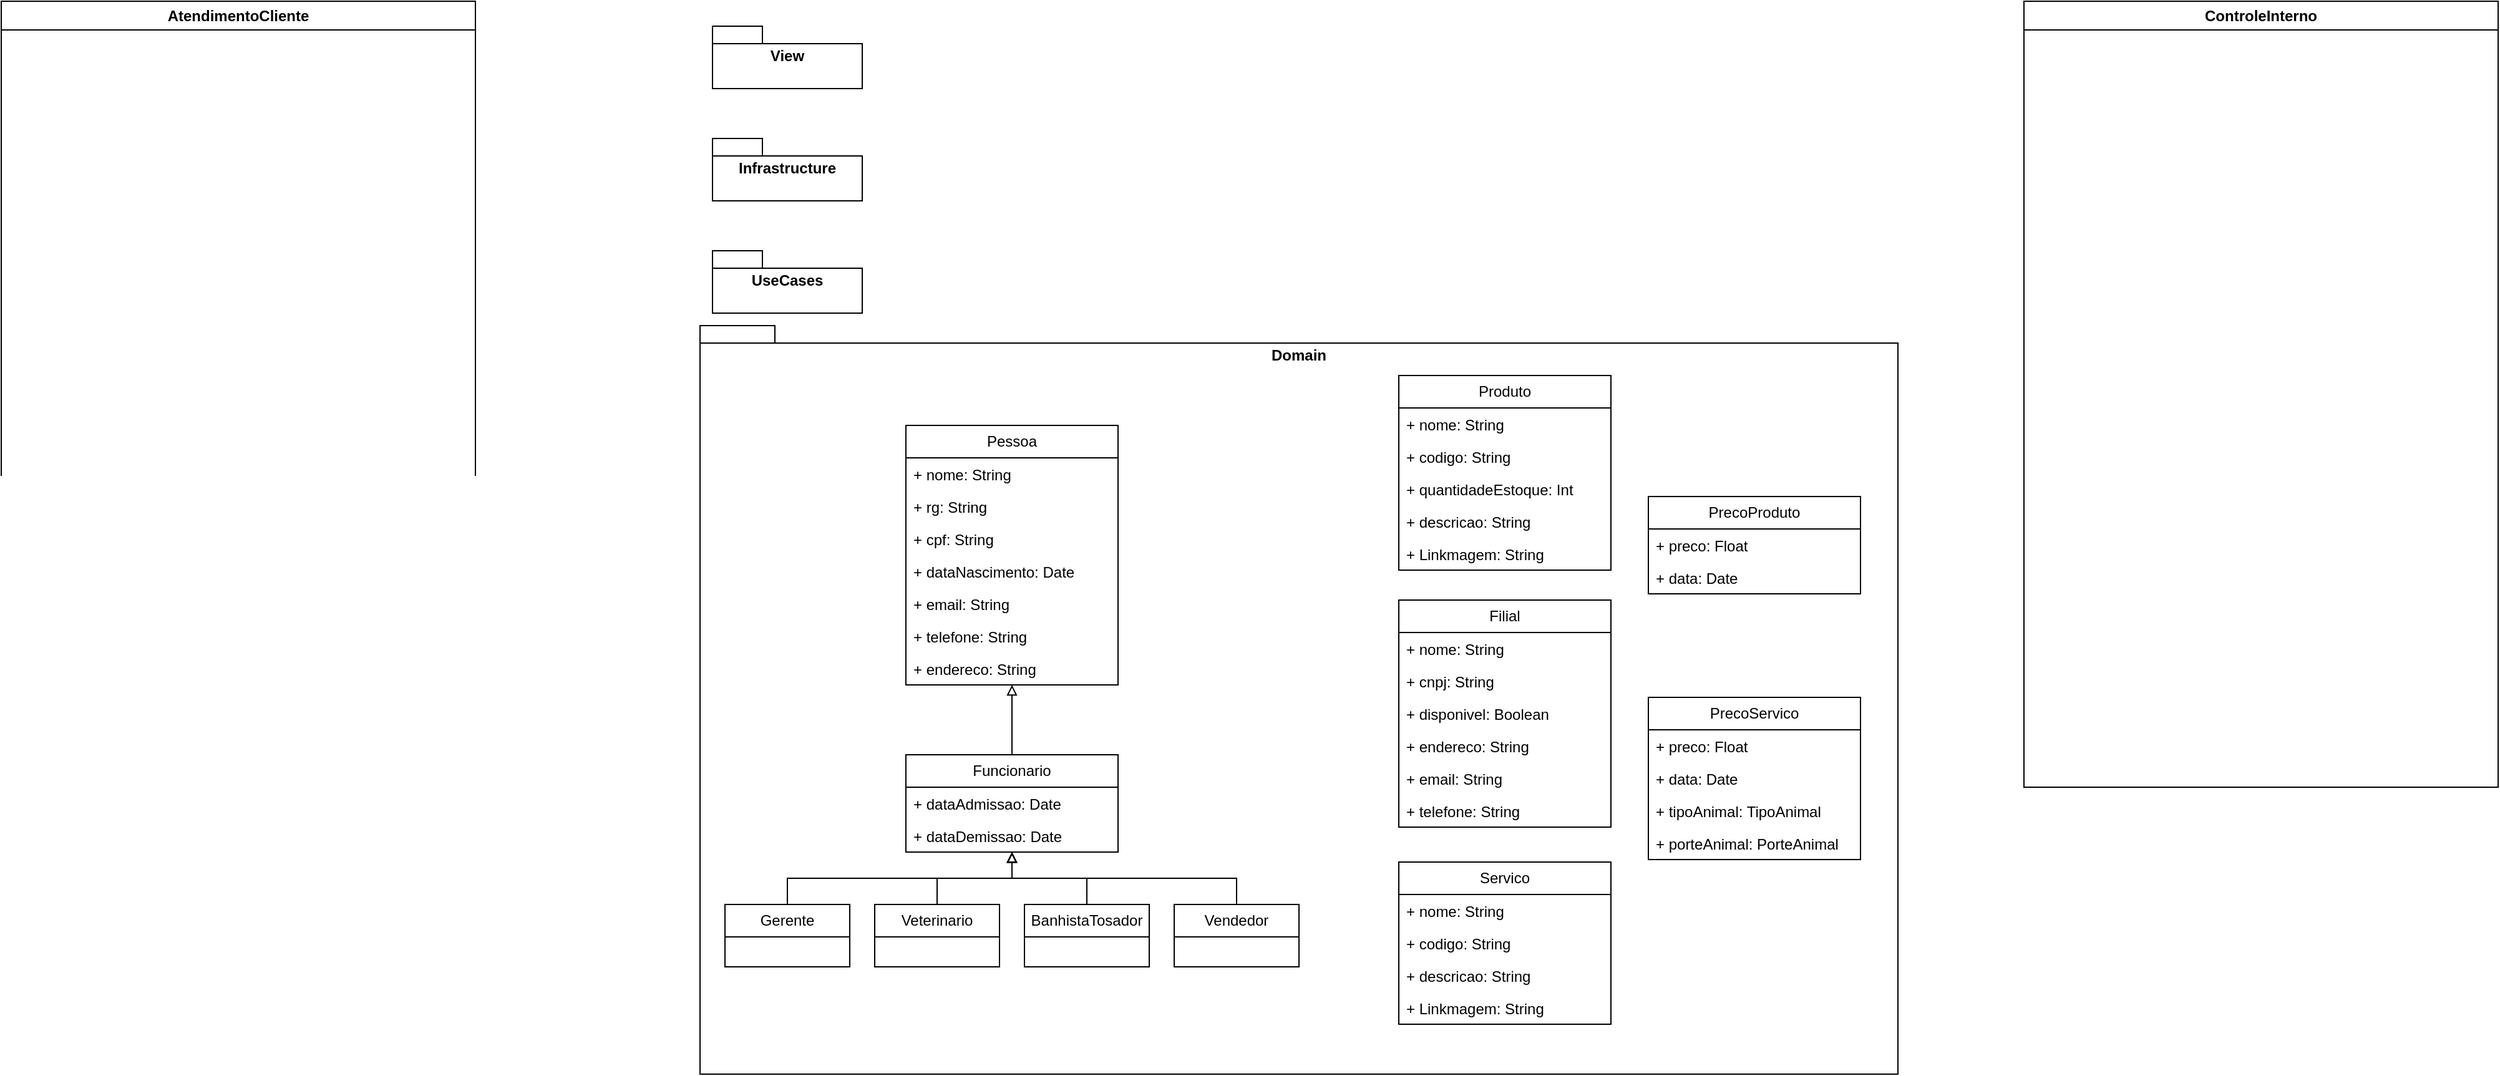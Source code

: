 <mxfile version="28.2.8">
  <diagram name="Página-1" id="Nhd8CYgIMyzsmCHDjpIA">
    <mxGraphModel dx="4257" dy="1978" grid="1" gridSize="10" guides="1" tooltips="1" connect="1" arrows="1" fold="1" page="1" pageScale="1" pageWidth="827" pageHeight="1169" math="0" shadow="0">
      <root>
        <mxCell id="0" />
        <mxCell id="1" parent="0" />
        <mxCell id="zKRFpH8LsfMyVIRQmf_E-2" value="AtendimentoCliente" style="swimlane;whiteSpace=wrap;html=1;" vertex="1" parent="1">
          <mxGeometry x="-587" y="155" width="380" height="630" as="geometry" />
        </mxCell>
        <mxCell id="zKRFpH8LsfMyVIRQmf_E-4" value="Infrastructure" style="shape=folder;fontStyle=1;spacingTop=10;tabWidth=40;tabHeight=14;tabPosition=left;html=1;whiteSpace=wrap;verticalAlign=top;" vertex="1" parent="1">
          <mxGeometry x="-17" y="265" width="120" height="50" as="geometry" />
        </mxCell>
        <mxCell id="zKRFpH8LsfMyVIRQmf_E-5" value="UseCases" style="shape=folder;fontStyle=1;spacingTop=10;tabWidth=40;tabHeight=14;tabPosition=left;html=1;whiteSpace=wrap;verticalAlign=top;" vertex="1" parent="1">
          <mxGeometry x="-17" y="355" width="120" height="50" as="geometry" />
        </mxCell>
        <mxCell id="zKRFpH8LsfMyVIRQmf_E-7" value="ControleInterno" style="swimlane;whiteSpace=wrap;html=1;" vertex="1" parent="1">
          <mxGeometry x="1034" y="155" width="380" height="630" as="geometry" />
        </mxCell>
        <mxCell id="zKRFpH8LsfMyVIRQmf_E-9" value="Domain" style="shape=folder;fontStyle=1;spacingTop=10;tabWidth=40;tabHeight=14;tabPosition=left;html=1;whiteSpace=wrap;align=center;verticalAlign=top;" vertex="1" parent="1">
          <mxGeometry x="-27" y="415" width="960" height="600" as="geometry" />
        </mxCell>
        <mxCell id="zKRFpH8LsfMyVIRQmf_E-11" value="View" style="shape=folder;fontStyle=1;spacingTop=10;tabWidth=40;tabHeight=14;tabPosition=left;html=1;whiteSpace=wrap;verticalAlign=top;" vertex="1" parent="1">
          <mxGeometry x="-17" y="175" width="120" height="50" as="geometry" />
        </mxCell>
        <mxCell id="zKRFpH8LsfMyVIRQmf_E-32" style="edgeStyle=orthogonalEdgeStyle;rounded=0;orthogonalLoop=1;jettySize=auto;html=1;exitX=0.5;exitY=1;exitDx=0;exitDy=0;entryX=0.5;entryY=0;entryDx=0;entryDy=0;endArrow=none;endFill=0;startArrow=block;startFill=0;" edge="1" parent="1" source="zKRFpH8LsfMyVIRQmf_E-14" target="zKRFpH8LsfMyVIRQmf_E-22">
          <mxGeometry relative="1" as="geometry" />
        </mxCell>
        <mxCell id="zKRFpH8LsfMyVIRQmf_E-14" value="Pessoa" style="swimlane;fontStyle=0;childLayout=stackLayout;horizontal=1;startSize=26;fillColor=none;horizontalStack=0;resizeParent=1;resizeParentMax=0;resizeLast=0;collapsible=1;marginBottom=0;whiteSpace=wrap;html=1;" vertex="1" parent="1">
          <mxGeometry x="138" y="495" width="170" height="208" as="geometry">
            <mxRectangle x="230" y="606" width="80" height="30" as="alternateBounds" />
          </mxGeometry>
        </mxCell>
        <mxCell id="zKRFpH8LsfMyVIRQmf_E-15" value="+ nome: String" style="text;strokeColor=none;fillColor=none;align=left;verticalAlign=top;spacingLeft=4;spacingRight=4;overflow=hidden;rotatable=0;points=[[0,0.5],[1,0.5]];portConstraint=eastwest;whiteSpace=wrap;html=1;" vertex="1" parent="zKRFpH8LsfMyVIRQmf_E-14">
          <mxGeometry y="26" width="170" height="26" as="geometry" />
        </mxCell>
        <mxCell id="zKRFpH8LsfMyVIRQmf_E-17" value="+ rg: String" style="text;strokeColor=none;fillColor=none;align=left;verticalAlign=top;spacingLeft=4;spacingRight=4;overflow=hidden;rotatable=0;points=[[0,0.5],[1,0.5]];portConstraint=eastwest;whiteSpace=wrap;html=1;" vertex="1" parent="zKRFpH8LsfMyVIRQmf_E-14">
          <mxGeometry y="52" width="170" height="26" as="geometry" />
        </mxCell>
        <mxCell id="zKRFpH8LsfMyVIRQmf_E-21" value="+ cpf: String" style="text;strokeColor=none;fillColor=none;align=left;verticalAlign=top;spacingLeft=4;spacingRight=4;overflow=hidden;rotatable=0;points=[[0,0.5],[1,0.5]];portConstraint=eastwest;whiteSpace=wrap;html=1;" vertex="1" parent="zKRFpH8LsfMyVIRQmf_E-14">
          <mxGeometry y="78" width="170" height="26" as="geometry" />
        </mxCell>
        <mxCell id="zKRFpH8LsfMyVIRQmf_E-16" value="+ dataNascimento: Date" style="text;strokeColor=none;fillColor=none;align=left;verticalAlign=top;spacingLeft=4;spacingRight=4;overflow=hidden;rotatable=0;points=[[0,0.5],[1,0.5]];portConstraint=eastwest;whiteSpace=wrap;html=1;" vertex="1" parent="zKRFpH8LsfMyVIRQmf_E-14">
          <mxGeometry y="104" width="170" height="26" as="geometry" />
        </mxCell>
        <mxCell id="zKRFpH8LsfMyVIRQmf_E-19" value="+ email: String" style="text;strokeColor=none;fillColor=none;align=left;verticalAlign=top;spacingLeft=4;spacingRight=4;overflow=hidden;rotatable=0;points=[[0,0.5],[1,0.5]];portConstraint=eastwest;whiteSpace=wrap;html=1;" vertex="1" parent="zKRFpH8LsfMyVIRQmf_E-14">
          <mxGeometry y="130" width="170" height="26" as="geometry" />
        </mxCell>
        <mxCell id="zKRFpH8LsfMyVIRQmf_E-18" value="+ telefone: String" style="text;strokeColor=none;fillColor=none;align=left;verticalAlign=top;spacingLeft=4;spacingRight=4;overflow=hidden;rotatable=0;points=[[0,0.5],[1,0.5]];portConstraint=eastwest;whiteSpace=wrap;html=1;" vertex="1" parent="zKRFpH8LsfMyVIRQmf_E-14">
          <mxGeometry y="156" width="170" height="26" as="geometry" />
        </mxCell>
        <mxCell id="zKRFpH8LsfMyVIRQmf_E-20" value="+ endereco: String" style="text;strokeColor=none;fillColor=none;align=left;verticalAlign=top;spacingLeft=4;spacingRight=4;overflow=hidden;rotatable=0;points=[[0,0.5],[1,0.5]];portConstraint=eastwest;whiteSpace=wrap;html=1;" vertex="1" parent="zKRFpH8LsfMyVIRQmf_E-14">
          <mxGeometry y="182" width="170" height="26" as="geometry" />
        </mxCell>
        <mxCell id="zKRFpH8LsfMyVIRQmf_E-39" style="edgeStyle=orthogonalEdgeStyle;rounded=0;orthogonalLoop=1;jettySize=auto;html=1;exitX=0.5;exitY=1;exitDx=0;exitDy=0;startArrow=block;startFill=0;endArrow=none;endFill=0;" edge="1" parent="1" source="zKRFpH8LsfMyVIRQmf_E-22" target="zKRFpH8LsfMyVIRQmf_E-37">
          <mxGeometry relative="1" as="geometry" />
        </mxCell>
        <mxCell id="zKRFpH8LsfMyVIRQmf_E-40" style="edgeStyle=orthogonalEdgeStyle;rounded=0;orthogonalLoop=1;jettySize=auto;html=1;exitX=0.5;exitY=1;exitDx=0;exitDy=0;entryX=0.5;entryY=0;entryDx=0;entryDy=0;startArrow=block;startFill=0;endArrow=none;endFill=0;" edge="1" parent="1" source="zKRFpH8LsfMyVIRQmf_E-22" target="zKRFpH8LsfMyVIRQmf_E-33">
          <mxGeometry relative="1" as="geometry" />
        </mxCell>
        <mxCell id="zKRFpH8LsfMyVIRQmf_E-41" style="edgeStyle=orthogonalEdgeStyle;rounded=0;orthogonalLoop=1;jettySize=auto;html=1;exitX=0.5;exitY=1;exitDx=0;exitDy=0;startArrow=block;startFill=0;endArrow=none;endFill=0;" edge="1" parent="1" source="zKRFpH8LsfMyVIRQmf_E-22" target="zKRFpH8LsfMyVIRQmf_E-38">
          <mxGeometry relative="1" as="geometry" />
        </mxCell>
        <mxCell id="zKRFpH8LsfMyVIRQmf_E-42" style="edgeStyle=orthogonalEdgeStyle;rounded=0;orthogonalLoop=1;jettySize=auto;html=1;exitX=0.5;exitY=1;exitDx=0;exitDy=0;startArrow=block;startFill=0;endArrow=none;endFill=0;" edge="1" parent="1" source="zKRFpH8LsfMyVIRQmf_E-22" target="zKRFpH8LsfMyVIRQmf_E-36">
          <mxGeometry relative="1" as="geometry" />
        </mxCell>
        <mxCell id="zKRFpH8LsfMyVIRQmf_E-22" value="Funcionario" style="swimlane;fontStyle=0;childLayout=stackLayout;horizontal=1;startSize=26;fillColor=none;horizontalStack=0;resizeParent=1;resizeParentMax=0;resizeLast=0;collapsible=1;marginBottom=0;whiteSpace=wrap;html=1;" vertex="1" parent="1">
          <mxGeometry x="138" y="759" width="170" height="78" as="geometry">
            <mxRectangle x="230" y="870" width="100" height="30" as="alternateBounds" />
          </mxGeometry>
        </mxCell>
        <mxCell id="zKRFpH8LsfMyVIRQmf_E-24" value="+ dataAdmissao: Date" style="text;strokeColor=none;fillColor=none;align=left;verticalAlign=top;spacingLeft=4;spacingRight=4;overflow=hidden;rotatable=0;points=[[0,0.5],[1,0.5]];portConstraint=eastwest;whiteSpace=wrap;html=1;" vertex="1" parent="zKRFpH8LsfMyVIRQmf_E-22">
          <mxGeometry y="26" width="170" height="26" as="geometry" />
        </mxCell>
        <mxCell id="zKRFpH8LsfMyVIRQmf_E-25" value="+ dataDemissao: Date" style="text;strokeColor=none;fillColor=none;align=left;verticalAlign=top;spacingLeft=4;spacingRight=4;overflow=hidden;rotatable=0;points=[[0,0.5],[1,0.5]];portConstraint=eastwest;whiteSpace=wrap;html=1;" vertex="1" parent="zKRFpH8LsfMyVIRQmf_E-22">
          <mxGeometry y="52" width="170" height="26" as="geometry" />
        </mxCell>
        <mxCell id="zKRFpH8LsfMyVIRQmf_E-33" value="Veterinario" style="swimlane;fontStyle=0;childLayout=stackLayout;horizontal=1;startSize=26;fillColor=none;horizontalStack=0;resizeParent=1;resizeParentMax=0;resizeLast=0;collapsible=1;marginBottom=0;whiteSpace=wrap;html=1;" vertex="1" parent="1">
          <mxGeometry x="113" y="879" width="100" height="50" as="geometry" />
        </mxCell>
        <mxCell id="zKRFpH8LsfMyVIRQmf_E-36" value="BanhistaTosador" style="swimlane;fontStyle=0;childLayout=stackLayout;horizontal=1;startSize=26;fillColor=none;horizontalStack=0;resizeParent=1;resizeParentMax=0;resizeLast=0;collapsible=1;marginBottom=0;whiteSpace=wrap;html=1;" vertex="1" parent="1">
          <mxGeometry x="233" y="879" width="100" height="50" as="geometry" />
        </mxCell>
        <mxCell id="zKRFpH8LsfMyVIRQmf_E-37" value="Gerente" style="swimlane;fontStyle=0;childLayout=stackLayout;horizontal=1;startSize=26;fillColor=none;horizontalStack=0;resizeParent=1;resizeParentMax=0;resizeLast=0;collapsible=1;marginBottom=0;whiteSpace=wrap;html=1;" vertex="1" parent="1">
          <mxGeometry x="-7" y="879" width="100" height="50" as="geometry" />
        </mxCell>
        <mxCell id="zKRFpH8LsfMyVIRQmf_E-38" value="Vendedor" style="swimlane;fontStyle=0;childLayout=stackLayout;horizontal=1;startSize=26;fillColor=none;horizontalStack=0;resizeParent=1;resizeParentMax=0;resizeLast=0;collapsible=1;marginBottom=0;whiteSpace=wrap;html=1;" vertex="1" parent="1">
          <mxGeometry x="353" y="879" width="100" height="50" as="geometry" />
        </mxCell>
        <mxCell id="zKRFpH8LsfMyVIRQmf_E-46" value="Filial" style="swimlane;fontStyle=0;childLayout=stackLayout;horizontal=1;startSize=26;fillColor=none;horizontalStack=0;resizeParent=1;resizeParentMax=0;resizeLast=0;collapsible=1;marginBottom=0;whiteSpace=wrap;html=1;" vertex="1" parent="1">
          <mxGeometry x="533" y="635" width="170" height="182" as="geometry">
            <mxRectangle x="230" y="870" width="100" height="30" as="alternateBounds" />
          </mxGeometry>
        </mxCell>
        <mxCell id="zKRFpH8LsfMyVIRQmf_E-47" value="+ nome: String" style="text;strokeColor=none;fillColor=none;align=left;verticalAlign=top;spacingLeft=4;spacingRight=4;overflow=hidden;rotatable=0;points=[[0,0.5],[1,0.5]];portConstraint=eastwest;whiteSpace=wrap;html=1;" vertex="1" parent="zKRFpH8LsfMyVIRQmf_E-46">
          <mxGeometry y="26" width="170" height="26" as="geometry" />
        </mxCell>
        <mxCell id="zKRFpH8LsfMyVIRQmf_E-66" value="+ cnpj: String" style="text;strokeColor=none;fillColor=none;align=left;verticalAlign=top;spacingLeft=4;spacingRight=4;overflow=hidden;rotatable=0;points=[[0,0.5],[1,0.5]];portConstraint=eastwest;whiteSpace=wrap;html=1;" vertex="1" parent="zKRFpH8LsfMyVIRQmf_E-46">
          <mxGeometry y="52" width="170" height="26" as="geometry" />
        </mxCell>
        <mxCell id="zKRFpH8LsfMyVIRQmf_E-70" value="+ disponivel: Boolean" style="text;strokeColor=none;fillColor=none;align=left;verticalAlign=top;spacingLeft=4;spacingRight=4;overflow=hidden;rotatable=0;points=[[0,0.5],[1,0.5]];portConstraint=eastwest;whiteSpace=wrap;html=1;" vertex="1" parent="zKRFpH8LsfMyVIRQmf_E-46">
          <mxGeometry y="78" width="170" height="26" as="geometry" />
        </mxCell>
        <mxCell id="zKRFpH8LsfMyVIRQmf_E-65" value="+ endereco: String" style="text;strokeColor=none;fillColor=none;align=left;verticalAlign=top;spacingLeft=4;spacingRight=4;overflow=hidden;rotatable=0;points=[[0,0.5],[1,0.5]];portConstraint=eastwest;whiteSpace=wrap;html=1;" vertex="1" parent="zKRFpH8LsfMyVIRQmf_E-46">
          <mxGeometry y="104" width="170" height="26" as="geometry" />
        </mxCell>
        <mxCell id="zKRFpH8LsfMyVIRQmf_E-64" value="+ email: String" style="text;strokeColor=none;fillColor=none;align=left;verticalAlign=top;spacingLeft=4;spacingRight=4;overflow=hidden;rotatable=0;points=[[0,0.5],[1,0.5]];portConstraint=eastwest;whiteSpace=wrap;html=1;" vertex="1" parent="zKRFpH8LsfMyVIRQmf_E-46">
          <mxGeometry y="130" width="170" height="26" as="geometry" />
        </mxCell>
        <mxCell id="zKRFpH8LsfMyVIRQmf_E-48" value="+ telefone: String" style="text;strokeColor=none;fillColor=none;align=left;verticalAlign=top;spacingLeft=4;spacingRight=4;overflow=hidden;rotatable=0;points=[[0,0.5],[1,0.5]];portConstraint=eastwest;whiteSpace=wrap;html=1;" vertex="1" parent="zKRFpH8LsfMyVIRQmf_E-46">
          <mxGeometry y="156" width="170" height="26" as="geometry" />
        </mxCell>
        <mxCell id="zKRFpH8LsfMyVIRQmf_E-49" value="Produto" style="swimlane;fontStyle=0;childLayout=stackLayout;horizontal=1;startSize=26;fillColor=none;horizontalStack=0;resizeParent=1;resizeParentMax=0;resizeLast=0;collapsible=1;marginBottom=0;whiteSpace=wrap;html=1;" vertex="1" parent="1">
          <mxGeometry x="533" y="455" width="170" height="156" as="geometry">
            <mxRectangle x="830" y="602" width="100" height="30" as="alternateBounds" />
          </mxGeometry>
        </mxCell>
        <mxCell id="zKRFpH8LsfMyVIRQmf_E-50" value="+ nome: String" style="text;strokeColor=none;fillColor=none;align=left;verticalAlign=top;spacingLeft=4;spacingRight=4;overflow=hidden;rotatable=0;points=[[0,0.5],[1,0.5]];portConstraint=eastwest;whiteSpace=wrap;html=1;" vertex="1" parent="zKRFpH8LsfMyVIRQmf_E-49">
          <mxGeometry y="26" width="170" height="26" as="geometry" />
        </mxCell>
        <mxCell id="zKRFpH8LsfMyVIRQmf_E-67" value="+ codigo: String" style="text;strokeColor=none;fillColor=none;align=left;verticalAlign=top;spacingLeft=4;spacingRight=4;overflow=hidden;rotatable=0;points=[[0,0.5],[1,0.5]];portConstraint=eastwest;whiteSpace=wrap;html=1;" vertex="1" parent="zKRFpH8LsfMyVIRQmf_E-49">
          <mxGeometry y="52" width="170" height="26" as="geometry" />
        </mxCell>
        <mxCell id="zKRFpH8LsfMyVIRQmf_E-79" value="+ quantidadeEstoque: Int" style="text;strokeColor=none;fillColor=none;align=left;verticalAlign=top;spacingLeft=4;spacingRight=4;overflow=hidden;rotatable=0;points=[[0,0.5],[1,0.5]];portConstraint=eastwest;whiteSpace=wrap;html=1;" vertex="1" parent="zKRFpH8LsfMyVIRQmf_E-49">
          <mxGeometry y="78" width="170" height="26" as="geometry" />
        </mxCell>
        <mxCell id="zKRFpH8LsfMyVIRQmf_E-68" value="+ descricao: String" style="text;strokeColor=none;fillColor=none;align=left;verticalAlign=top;spacingLeft=4;spacingRight=4;overflow=hidden;rotatable=0;points=[[0,0.5],[1,0.5]];portConstraint=eastwest;whiteSpace=wrap;html=1;" vertex="1" parent="zKRFpH8LsfMyVIRQmf_E-49">
          <mxGeometry y="104" width="170" height="26" as="geometry" />
        </mxCell>
        <mxCell id="zKRFpH8LsfMyVIRQmf_E-69" value="+ Linkmagem: String" style="text;strokeColor=none;fillColor=none;align=left;verticalAlign=top;spacingLeft=4;spacingRight=4;overflow=hidden;rotatable=0;points=[[0,0.5],[1,0.5]];portConstraint=eastwest;whiteSpace=wrap;html=1;" vertex="1" parent="zKRFpH8LsfMyVIRQmf_E-49">
          <mxGeometry y="130" width="170" height="26" as="geometry" />
        </mxCell>
        <mxCell id="zKRFpH8LsfMyVIRQmf_E-58" value="PrecoProduto" style="swimlane;fontStyle=0;childLayout=stackLayout;horizontal=1;startSize=26;fillColor=none;horizontalStack=0;resizeParent=1;resizeParentMax=0;resizeLast=0;collapsible=1;marginBottom=0;whiteSpace=wrap;html=1;" vertex="1" parent="1">
          <mxGeometry x="733" y="552" width="170" height="78" as="geometry">
            <mxRectangle x="230" y="870" width="100" height="30" as="alternateBounds" />
          </mxGeometry>
        </mxCell>
        <mxCell id="zKRFpH8LsfMyVIRQmf_E-59" value="+ preco: Float" style="text;strokeColor=none;fillColor=none;align=left;verticalAlign=top;spacingLeft=4;spacingRight=4;overflow=hidden;rotatable=0;points=[[0,0.5],[1,0.5]];portConstraint=eastwest;whiteSpace=wrap;html=1;" vertex="1" parent="zKRFpH8LsfMyVIRQmf_E-58">
          <mxGeometry y="26" width="170" height="26" as="geometry" />
        </mxCell>
        <mxCell id="zKRFpH8LsfMyVIRQmf_E-60" value="+ data: Date" style="text;strokeColor=none;fillColor=none;align=left;verticalAlign=top;spacingLeft=4;spacingRight=4;overflow=hidden;rotatable=0;points=[[0,0.5],[1,0.5]];portConstraint=eastwest;whiteSpace=wrap;html=1;" vertex="1" parent="zKRFpH8LsfMyVIRQmf_E-58">
          <mxGeometry y="52" width="170" height="26" as="geometry" />
        </mxCell>
        <mxCell id="zKRFpH8LsfMyVIRQmf_E-71" value="Servico" style="swimlane;fontStyle=0;childLayout=stackLayout;horizontal=1;startSize=26;fillColor=none;horizontalStack=0;resizeParent=1;resizeParentMax=0;resizeLast=0;collapsible=1;marginBottom=0;whiteSpace=wrap;html=1;" vertex="1" parent="1">
          <mxGeometry x="533" y="845" width="170" height="130" as="geometry">
            <mxRectangle x="830" y="602" width="100" height="30" as="alternateBounds" />
          </mxGeometry>
        </mxCell>
        <mxCell id="zKRFpH8LsfMyVIRQmf_E-72" value="+ nome: String" style="text;strokeColor=none;fillColor=none;align=left;verticalAlign=top;spacingLeft=4;spacingRight=4;overflow=hidden;rotatable=0;points=[[0,0.5],[1,0.5]];portConstraint=eastwest;whiteSpace=wrap;html=1;" vertex="1" parent="zKRFpH8LsfMyVIRQmf_E-71">
          <mxGeometry y="26" width="170" height="26" as="geometry" />
        </mxCell>
        <mxCell id="zKRFpH8LsfMyVIRQmf_E-73" value="+ codigo: String" style="text;strokeColor=none;fillColor=none;align=left;verticalAlign=top;spacingLeft=4;spacingRight=4;overflow=hidden;rotatable=0;points=[[0,0.5],[1,0.5]];portConstraint=eastwest;whiteSpace=wrap;html=1;" vertex="1" parent="zKRFpH8LsfMyVIRQmf_E-71">
          <mxGeometry y="52" width="170" height="26" as="geometry" />
        </mxCell>
        <mxCell id="zKRFpH8LsfMyVIRQmf_E-74" value="+ descricao: String" style="text;strokeColor=none;fillColor=none;align=left;verticalAlign=top;spacingLeft=4;spacingRight=4;overflow=hidden;rotatable=0;points=[[0,0.5],[1,0.5]];portConstraint=eastwest;whiteSpace=wrap;html=1;" vertex="1" parent="zKRFpH8LsfMyVIRQmf_E-71">
          <mxGeometry y="78" width="170" height="26" as="geometry" />
        </mxCell>
        <mxCell id="zKRFpH8LsfMyVIRQmf_E-75" value="+ Linkmagem: String" style="text;strokeColor=none;fillColor=none;align=left;verticalAlign=top;spacingLeft=4;spacingRight=4;overflow=hidden;rotatable=0;points=[[0,0.5],[1,0.5]];portConstraint=eastwest;whiteSpace=wrap;html=1;" vertex="1" parent="zKRFpH8LsfMyVIRQmf_E-71">
          <mxGeometry y="104" width="170" height="26" as="geometry" />
        </mxCell>
        <mxCell id="zKRFpH8LsfMyVIRQmf_E-76" value="PrecoServico" style="swimlane;fontStyle=0;childLayout=stackLayout;horizontal=1;startSize=26;fillColor=none;horizontalStack=0;resizeParent=1;resizeParentMax=0;resizeLast=0;collapsible=1;marginBottom=0;whiteSpace=wrap;html=1;" vertex="1" parent="1">
          <mxGeometry x="733" y="713" width="170" height="130" as="geometry">
            <mxRectangle x="230" y="870" width="100" height="30" as="alternateBounds" />
          </mxGeometry>
        </mxCell>
        <mxCell id="zKRFpH8LsfMyVIRQmf_E-77" value="+ preco: Float" style="text;strokeColor=none;fillColor=none;align=left;verticalAlign=top;spacingLeft=4;spacingRight=4;overflow=hidden;rotatable=0;points=[[0,0.5],[1,0.5]];portConstraint=eastwest;whiteSpace=wrap;html=1;" vertex="1" parent="zKRFpH8LsfMyVIRQmf_E-76">
          <mxGeometry y="26" width="170" height="26" as="geometry" />
        </mxCell>
        <mxCell id="zKRFpH8LsfMyVIRQmf_E-81" value="+ data: Date" style="text;strokeColor=none;fillColor=none;align=left;verticalAlign=top;spacingLeft=4;spacingRight=4;overflow=hidden;rotatable=0;points=[[0,0.5],[1,0.5]];portConstraint=eastwest;whiteSpace=wrap;html=1;" vertex="1" parent="zKRFpH8LsfMyVIRQmf_E-76">
          <mxGeometry y="52" width="170" height="26" as="geometry" />
        </mxCell>
        <mxCell id="zKRFpH8LsfMyVIRQmf_E-80" value="+ tipoAnimal: TipoAnimal" style="text;strokeColor=none;fillColor=none;align=left;verticalAlign=top;spacingLeft=4;spacingRight=4;overflow=hidden;rotatable=0;points=[[0,0.5],[1,0.5]];portConstraint=eastwest;whiteSpace=wrap;html=1;" vertex="1" parent="zKRFpH8LsfMyVIRQmf_E-76">
          <mxGeometry y="78" width="170" height="26" as="geometry" />
        </mxCell>
        <mxCell id="zKRFpH8LsfMyVIRQmf_E-78" value="+ porteAnimal: PorteAnimal" style="text;strokeColor=none;fillColor=none;align=left;verticalAlign=top;spacingLeft=4;spacingRight=4;overflow=hidden;rotatable=0;points=[[0,0.5],[1,0.5]];portConstraint=eastwest;whiteSpace=wrap;html=1;" vertex="1" parent="zKRFpH8LsfMyVIRQmf_E-76">
          <mxGeometry y="104" width="170" height="26" as="geometry" />
        </mxCell>
      </root>
    </mxGraphModel>
  </diagram>
</mxfile>
